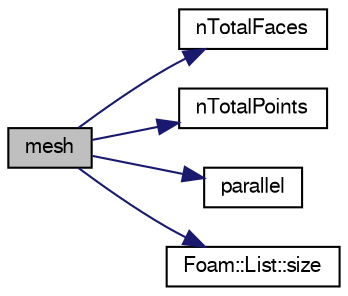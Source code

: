digraph "mesh"
{
  bgcolor="transparent";
  edge [fontname="FreeSans",fontsize="10",labelfontname="FreeSans",labelfontsize="10"];
  node [fontname="FreeSans",fontsize="10",shape=record];
  rankdir="LR";
  Node196 [label="mesh",height=0.2,width=0.4,color="black", fillcolor="grey75", style="filled", fontcolor="black"];
  Node196 -> Node197 [color="midnightblue",fontsize="10",style="solid",fontname="FreeSans"];
  Node197 [label="nTotalFaces",height=0.2,width=0.4,color="black",URL="$a27334.html#a21efbd101d6e2d948fb85db877614c02",tooltip="Return total number of faces in decomposed mesh. Not. "];
  Node196 -> Node198 [color="midnightblue",fontsize="10",style="solid",fontname="FreeSans"];
  Node198 [label="nTotalPoints",height=0.2,width=0.4,color="black",URL="$a27334.html#aa56f42d22beeddae86ca169f0073a938",tooltip="Return total number of points in decomposed mesh. Not. "];
  Node196 -> Node199 [color="midnightblue",fontsize="10",style="solid",fontname="FreeSans"];
  Node199 [label="parallel",height=0.2,width=0.4,color="black",URL="$a27334.html#a43c63a53e603cc6b858e46a01e6213d4",tooltip="Does the mesh contain processor patches? (also valid when. "];
  Node196 -> Node200 [color="midnightblue",fontsize="10",style="solid",fontname="FreeSans"];
  Node200 [label="Foam::List::size",height=0.2,width=0.4,color="black",URL="$a25694.html#a8a5f6fa29bd4b500caf186f60245b384",tooltip="Override size to be inconsistent with allocated storage. "];
}
